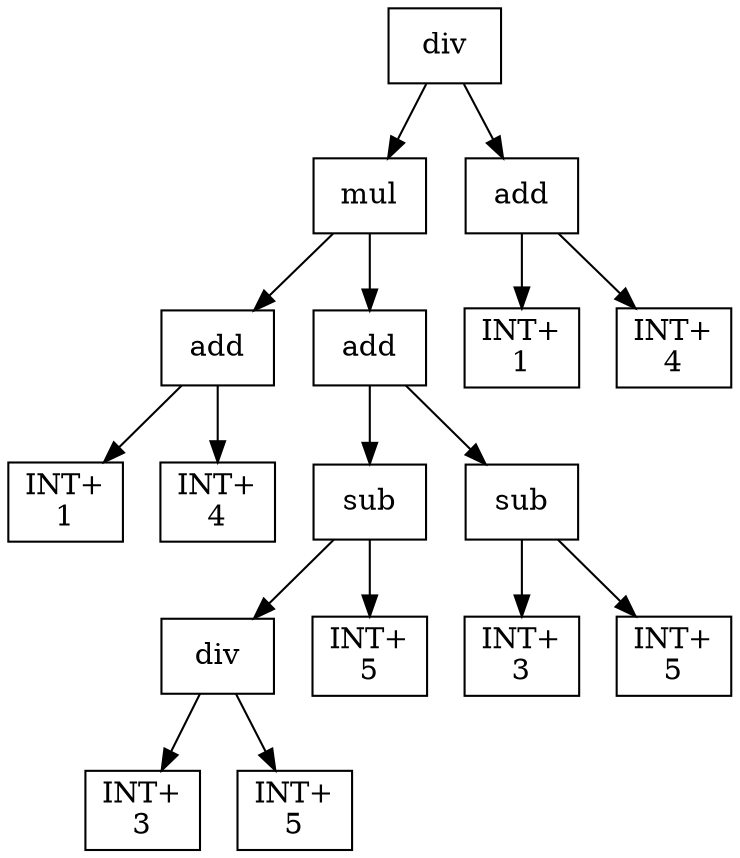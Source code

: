 digraph expr {
  node [shape=box];
  n1 [label="div"];
  n2 [label="mul"];
  n3 [label="add"];
  n4 [label="INT+\n1"];
  n5 [label="INT+\n4"];
  n3 -> n4;
  n3 -> n5;
  n6 [label="add"];
  n7 [label="sub"];
  n8 [label="div"];
  n9 [label="INT+\n3"];
  n10 [label="INT+\n5"];
  n8 -> n9;
  n8 -> n10;
  n11 [label="INT+\n5"];
  n7 -> n8;
  n7 -> n11;
  n12 [label="sub"];
  n13 [label="INT+\n3"];
  n14 [label="INT+\n5"];
  n12 -> n13;
  n12 -> n14;
  n6 -> n7;
  n6 -> n12;
  n2 -> n3;
  n2 -> n6;
  n15 [label="add"];
  n16 [label="INT+\n1"];
  n17 [label="INT+\n4"];
  n15 -> n16;
  n15 -> n17;
  n1 -> n2;
  n1 -> n15;
}